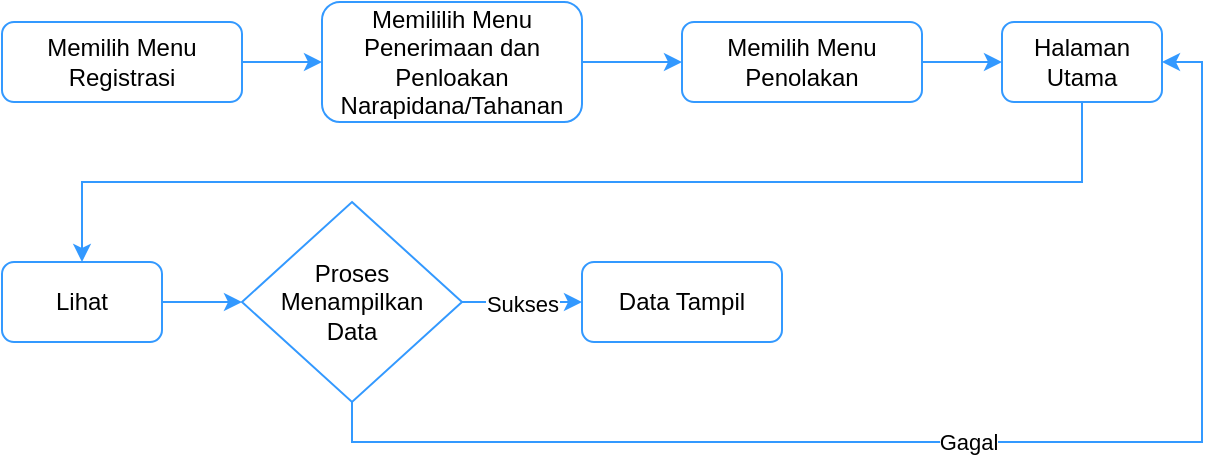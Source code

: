 <mxfile version="14.1.8" type="device"><diagram id="ubNi3Nv-No7NoeaithBq" name="Page-1"><mxGraphModel dx="852" dy="486" grid="1" gridSize="10" guides="1" tooltips="1" connect="1" arrows="1" fold="1" page="1" pageScale="1" pageWidth="827" pageHeight="1169" math="0" shadow="0"><root><mxCell id="0"/><mxCell id="1" parent="0"/><mxCell id="a1uRBWwtOskvITAgof_7-1" style="edgeStyle=orthogonalEdgeStyle;rounded=0;orthogonalLoop=1;jettySize=auto;html=1;exitX=1;exitY=0.5;exitDx=0;exitDy=0;entryX=0;entryY=0.5;entryDx=0;entryDy=0;strokeColor=#3399FF;" edge="1" parent="1" source="a1uRBWwtOskvITAgof_7-2" target="a1uRBWwtOskvITAgof_7-4"><mxGeometry relative="1" as="geometry"/></mxCell><mxCell id="a1uRBWwtOskvITAgof_7-2" value="Memilih Menu Registrasi" style="rounded=1;whiteSpace=wrap;html=1;strokeColor=#3399FF;" vertex="1" parent="1"><mxGeometry x="10" y="10" width="120" height="40" as="geometry"/></mxCell><mxCell id="a1uRBWwtOskvITAgof_7-3" style="edgeStyle=orthogonalEdgeStyle;rounded=0;orthogonalLoop=1;jettySize=auto;html=1;exitX=1;exitY=0.5;exitDx=0;exitDy=0;strokeColor=#3399FF;" edge="1" parent="1" source="a1uRBWwtOskvITAgof_7-4" target="a1uRBWwtOskvITAgof_7-6"><mxGeometry relative="1" as="geometry"/></mxCell><mxCell id="a1uRBWwtOskvITAgof_7-4" value="Memililih Menu Penerimaan dan Penloakan Narapidana/Tahanan" style="rounded=1;whiteSpace=wrap;html=1;strokeColor=#3399FF;" vertex="1" parent="1"><mxGeometry x="170" width="130" height="60" as="geometry"/></mxCell><mxCell id="a1uRBWwtOskvITAgof_7-5" style="edgeStyle=orthogonalEdgeStyle;rounded=0;orthogonalLoop=1;jettySize=auto;html=1;exitX=1;exitY=0.5;exitDx=0;exitDy=0;entryX=0;entryY=0.5;entryDx=0;entryDy=0;strokeColor=#3399FF;" edge="1" parent="1" source="a1uRBWwtOskvITAgof_7-6" target="a1uRBWwtOskvITAgof_7-8"><mxGeometry relative="1" as="geometry"/></mxCell><mxCell id="a1uRBWwtOskvITAgof_7-6" value="Memilih Menu Penolakan" style="rounded=1;whiteSpace=wrap;html=1;strokeColor=#3399FF;" vertex="1" parent="1"><mxGeometry x="350" y="10" width="120" height="40" as="geometry"/></mxCell><mxCell id="a1uRBWwtOskvITAgof_7-7" style="edgeStyle=orthogonalEdgeStyle;rounded=0;orthogonalLoop=1;jettySize=auto;html=1;exitX=0.5;exitY=1;exitDx=0;exitDy=0;entryX=0.5;entryY=0;entryDx=0;entryDy=0;strokeColor=#3399FF;" edge="1" parent="1" source="a1uRBWwtOskvITAgof_7-8" target="a1uRBWwtOskvITAgof_7-10"><mxGeometry relative="1" as="geometry"/></mxCell><mxCell id="a1uRBWwtOskvITAgof_7-8" value="Halaman Utama" style="rounded=1;whiteSpace=wrap;html=1;strokeColor=#3399FF;" vertex="1" parent="1"><mxGeometry x="510" y="10" width="80" height="40" as="geometry"/></mxCell><mxCell id="a1uRBWwtOskvITAgof_7-9" style="edgeStyle=orthogonalEdgeStyle;rounded=0;orthogonalLoop=1;jettySize=auto;html=1;exitX=1;exitY=0.5;exitDx=0;exitDy=0;strokeColor=#3399FF;" edge="1" parent="1" source="a1uRBWwtOskvITAgof_7-10" target="a1uRBWwtOskvITAgof_7-13"><mxGeometry relative="1" as="geometry"/></mxCell><mxCell id="a1uRBWwtOskvITAgof_7-10" value="Lihat" style="rounded=1;whiteSpace=wrap;html=1;strokeColor=#3399FF;" vertex="1" parent="1"><mxGeometry x="10" y="130" width="80" height="40" as="geometry"/></mxCell><mxCell id="a1uRBWwtOskvITAgof_7-11" value="Sukses" style="edgeStyle=orthogonalEdgeStyle;rounded=0;orthogonalLoop=1;jettySize=auto;html=1;exitX=1;exitY=0.5;exitDx=0;exitDy=0;entryX=0;entryY=0.5;entryDx=0;entryDy=0;strokeColor=#3399FF;" edge="1" parent="1" source="a1uRBWwtOskvITAgof_7-13"><mxGeometry relative="1" as="geometry"><mxPoint x="300" y="150" as="targetPoint"/></mxGeometry></mxCell><mxCell id="a1uRBWwtOskvITAgof_7-12" value="Gagal" style="edgeStyle=orthogonalEdgeStyle;rounded=0;orthogonalLoop=1;jettySize=auto;html=1;exitX=0.5;exitY=1;exitDx=0;exitDy=0;entryX=1;entryY=0.5;entryDx=0;entryDy=0;strokeColor=#3399FF;" edge="1" parent="1" source="a1uRBWwtOskvITAgof_7-13" target="a1uRBWwtOskvITAgof_7-8"><mxGeometry relative="1" as="geometry"/></mxCell><mxCell id="a1uRBWwtOskvITAgof_7-13" value="Proses&lt;br&gt;Menampilkan&lt;br&gt;Data" style="rhombus;whiteSpace=wrap;html=1;strokeColor=#3399FF;" vertex="1" parent="1"><mxGeometry x="130" y="100" width="110" height="100" as="geometry"/></mxCell><mxCell id="a1uRBWwtOskvITAgof_7-14" value="Data Tampil" style="rounded=1;whiteSpace=wrap;html=1;strokeColor=#3399FF;" vertex="1" parent="1"><mxGeometry x="300" y="130" width="100" height="40" as="geometry"/></mxCell></root></mxGraphModel></diagram></mxfile>